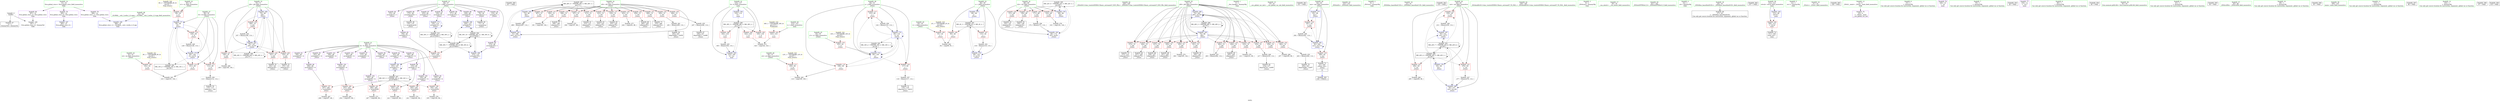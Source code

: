 digraph "SVFG" {
	label="SVFG";

	Node0x561d85b03cd0 [shape=record,color=grey,label="{NodeID: 0\nNullPtr}"];
	Node0x561d85b03cd0 -> Node0x561d85b278b0[style=solid];
	Node0x561d85b03cd0 -> Node0x561d85b2fd40[style=solid];
	Node0x561d85b2cae0 [shape=record,color=grey,label="{NodeID: 263\n103 = cmp(101, 102, )\n}"];
	Node0x561d85b30660 [shape=record,color=blue,label="{NodeID: 180\n70\<--88\nj26\<--\n_Z3tstv\n}"];
	Node0x561d85b30660 -> Node0x561d85b2daf0[style=dashed];
	Node0x561d85b30660 -> Node0x561d85b2dbc0[style=dashed];
	Node0x561d85b30660 -> Node0x561d85b2dc90[style=dashed];
	Node0x561d85b30660 -> Node0x561d85b2dd60[style=dashed];
	Node0x561d85b30660 -> Node0x561d85b30800[style=dashed];
	Node0x561d85b30660 -> Node0x561d85b496a0[style=dashed];
	Node0x561d85b28290 [shape=record,color=purple,label="{NodeID: 97\n215\<--66\narrayidx68\<--tt\n_Z3tstv\n}"];
	Node0x561d85b08950 [shape=record,color=green,label="{NodeID: 14\n14\<--18\nllvm.global_ctors\<--llvm.global_ctors_field_insensitive\nGlob }"];
	Node0x561d85b08950 -> Node0x561d85b2a260[style=solid];
	Node0x561d85b08950 -> Node0x561d85b2a360[style=solid];
	Node0x561d85b08950 -> Node0x561d85b2a460[style=solid];
	Node0x561d85b5dab0 [shape=record,color=black,label="{NodeID: 360\n327 = PHI()\n}"];
	Node0x561d85b38850 [shape=record,color=grey,label="{NodeID: 277\n244 = cmp(243, 88, )\n}"];
	Node0x561d85b2b330 [shape=record,color=blue,label="{NodeID: 194\n316\<--114\ntt\<--\nmain\n}"];
	Node0x561d85b2b330 -> Node0x561d85b442a0[style=dashed];
	Node0x561d85b27dd0 [shape=record,color=red,label="{NodeID: 111\n109\<--56\n\<--y2\n_Z3tstv\n}"];
	Node0x561d85b27dd0 -> Node0x561d85b2cde0[style=solid];
	Node0x561d85b267f0 [shape=record,color=green,label="{NodeID: 28\n60\<--61\nj\<--j_field_insensitive\n_Z3tstv\n}"];
	Node0x561d85b267f0 -> Node0x561d85b2d1b0[style=solid];
	Node0x561d85b267f0 -> Node0x561d85b2d240[style=solid];
	Node0x561d85b267f0 -> Node0x561d85b2d2d0[style=solid];
	Node0x561d85b267f0 -> Node0x561d85b2ffe0[style=solid];
	Node0x561d85b267f0 -> Node0x561d85b30180[style=solid];
	Node0x561d85b447a0 [shape=record,color=black,label="{NodeID: 291\nMR_4V_3 = PHI(MR_4V_4, MR_4V_2, )\npts\{49 \}\n}"];
	Node0x561d85b447a0 -> Node0x561d85b279c0[style=dashed];
	Node0x561d85b447a0 -> Node0x561d85b27a90[style=dashed];
	Node0x561d85b447a0 -> Node0x561d85b30320[style=dashed];
	Node0x561d85b2d950 [shape=record,color=red,label="{NodeID: 125\n158\<--68\n\<--i22\n_Z3tstv\n}"];
	Node0x561d85b2d950 -> Node0x561d85b28ee0[style=solid];
	Node0x561d85b273b0 [shape=record,color=green,label="{NodeID: 42\n328\<--329\n_ZStlsISt11char_traitsIcEERSt13basic_ostreamIcT_ES5_PKc\<--_ZStlsISt11char_traitsIcEERSt13basic_ostreamIcT_ES5_PKc_field_insensitive\n}"];
	Node0x561d85b491a0 [shape=record,color=black,label="{NodeID: 305\nMR_22V_4 = PHI(MR_22V_5, MR_22V_3, )\npts\{69 \}\n}"];
	Node0x561d85b491a0 -> Node0x561d85b2d7b0[style=dashed];
	Node0x561d85b491a0 -> Node0x561d85b2d880[style=dashed];
	Node0x561d85b491a0 -> Node0x561d85b2d950[style=dashed];
	Node0x561d85b491a0 -> Node0x561d85b2da20[style=dashed];
	Node0x561d85b491a0 -> Node0x561d85b30590[style=dashed];
	Node0x561d85b491a0 -> Node0x561d85b308d0[style=dashed];
	Node0x561d85b2e4b0 [shape=record,color=red,label="{NodeID: 139\n246\<--72\n\<--i45\n_Z3tstv\n}"];
	Node0x561d85b2e4b0 -> Node0x561d85b35740[style=solid];
	Node0x561d85b29080 [shape=record,color=black,label="{NodeID: 56\n176\<--175\n\<--arraydecay44\n_Z3tstv\n}"];
	Node0x561d85b2f010 [shape=record,color=red,label="{NodeID: 153\n272\<--74\n\<--j49\n_Z3tstv\n}"];
	Node0x561d85b2f010 -> Node0x561d85b29d80[style=solid];
	Node0x561d85b29be0 [shape=record,color=black,label="{NodeID: 70\n264\<--263\nidxprom98\<--sub97\n_Z3tstv\n}"];
	Node0x561d85b34fc0 [shape=record,color=grey,label="{NodeID: 250\n113 = Binary(112, 114, )\n}"];
	Node0x561d85b34fc0 -> Node0x561d85b28ba0[style=solid];
	Node0x561d85b2fb70 [shape=record,color=blue,label="{NodeID: 167\n365\<--15\nllvm.global_ctors_0\<--\nGlob }"];
	Node0x561d85b2a7d0 [shape=record,color=purple,label="{NodeID: 84\n153\<--46\narrayidx31\<--t\n_Z3tstv\n}"];
	Node0x561d85b07a40 [shape=record,color=green,label="{NodeID: 1\n7\<--1\n__dso_handle\<--dummyObj\nGlob }"];
	Node0x561d85b2cc60 [shape=record,color=grey,label="{NodeID: 264\n254 = cmp(253, 88, )\n}"];
	Node0x561d85b30730 [shape=record,color=blue,label="{NodeID: 181\n163\<--157\narrayidx37\<--\n_Z3tstv\n}"];
	Node0x561d85b30730 -> Node0x561d85b30730[style=dashed];
	Node0x561d85b30730 -> Node0x561d85b49ba0[style=dashed];
	Node0x561d85b28360 [shape=record,color=purple,label="{NodeID: 98\n219\<--66\narrayidx71\<--tt\n_Z3tstv\n}"];
	Node0x561d85b28360 -> Node0x561d85b2f420[style=solid];
	Node0x561d85b08a20 [shape=record,color=green,label="{NodeID: 15\n19\<--20\n__cxx_global_var_init\<--__cxx_global_var_init_field_insensitive\n}"];
	Node0x561d85b5dc10 [shape=record,color=black,label="{NodeID: 361\n331 = PHI()\n}"];
	Node0x561d85b389d0 [shape=record,color=grey,label="{NodeID: 278\n195 = cmp(194, 88, )\n}"];
	Node0x561d85b2b400 [shape=record,color=blue,label="{NodeID: 195\n316\<--345\ntt\<--inc\nmain\n}"];
	Node0x561d85b2b400 -> Node0x561d85b442a0[style=dashed];
	Node0x561d85b27ea0 [shape=record,color=red,label="{NodeID: 112\n101\<--58\n\<--i5\n_Z3tstv\n}"];
	Node0x561d85b27ea0 -> Node0x561d85b2cae0[style=solid];
	Node0x561d85b268c0 [shape=record,color=green,label="{NodeID: 29\n62\<--63\nans\<--ans_field_insensitive\n_Z3tstv\n}"];
	Node0x561d85b268c0 -> Node0x561d85b2d3a0[style=solid];
	Node0x561d85b268c0 -> Node0x561d85b2d470[style=solid];
	Node0x561d85b268c0 -> Node0x561d85b303f0[style=solid];
	Node0x561d85b268c0 -> Node0x561d85b2b190[style=solid];
	Node0x561d85b44ca0 [shape=record,color=black,label="{NodeID: 292\nMR_14V_2 = PHI(MR_14V_4, MR_14V_1, )\npts\{59 \}\n}"];
	Node0x561d85b44ca0 -> Node0x561d85b2ff10[style=dashed];
	Node0x561d85b2da20 [shape=record,color=red,label="{NodeID: 126\n171\<--68\n\<--i22\n_Z3tstv\n}"];
	Node0x561d85b2da20 -> Node0x561d85b358c0[style=solid];
	Node0x561d85b274b0 [shape=record,color=green,label="{NodeID: 43\n332\<--333\n_ZNSolsEi\<--_ZNSolsEi_field_insensitive\n}"];
	Node0x561d85b496a0 [shape=record,color=black,label="{NodeID: 306\nMR_24V_3 = PHI(MR_24V_5, MR_24V_2, )\npts\{71 \}\n}"];
	Node0x561d85b496a0 -> Node0x561d85b30660[style=dashed];
	Node0x561d85b496a0 -> Node0x561d85b496a0[style=dashed];
	Node0x561d85b2e580 [shape=record,color=red,label="{NodeID: 140\n259\<--72\n\<--i45\n_Z3tstv\n}"];
	Node0x561d85b2e580 -> Node0x561d85b29b10[style=solid];
	Node0x561d85b29150 [shape=record,color=black,label="{NodeID: 57\n189\<--188\nidxprom53\<--\n_Z3tstv\n}"];
	Node0x561d85b4d270 [shape=record,color=yellow,style=double,label="{NodeID: 320\n6V_1 = ENCHI(MR_6V_0)\npts\{51 \}\nFun[_Z3tstv]}"];
	Node0x561d85b4d270 -> Node0x561d85b27b60[style=dashed];
	Node0x561d85b2f0e0 [shape=record,color=red,label="{NodeID: 154\n282\<--74\n\<--j49\n_Z3tstv\n}"];
	Node0x561d85b2f0e0 -> Node0x561d85b35140[style=solid];
	Node0x561d85b29cb0 [shape=record,color=black,label="{NodeID: 71\n270\<--269\nidxprom102\<--\n_Z3tstv\n}"];
	Node0x561d85b35140 [shape=record,color=grey,label="{NodeID: 251\n283 = Binary(282, 114, )\n}"];
	Node0x561d85b35140 -> Node0x561d85b30e80[style=solid];
	Node0x561d85b2fc40 [shape=record,color=blue,label="{NodeID: 168\n366\<--16\nllvm.global_ctors_1\<--_GLOBAL__sub_I_izulin_2_0.cpp\nGlob }"];
	Node0x561d85b2a8a0 [shape=record,color=purple,label="{NodeID: 85\n156\<--46\narrayidx33\<--t\n_Z3tstv\n}"];
	Node0x561d85b2a8a0 -> Node0x561d85b2f1b0[style=solid];
	Node0x561d85b07ad0 [shape=record,color=green,label="{NodeID: 2\n8\<--1\n_ZSt3cin\<--dummyObj\nGlob }"];
	Node0x561d85b2cde0 [shape=record,color=grey,label="{NodeID: 265\n110 = cmp(108, 109, )\n}"];
	Node0x561d85b30800 [shape=record,color=blue,label="{NodeID: 182\n70\<--167\nj26\<--inc39\n_Z3tstv\n}"];
	Node0x561d85b30800 -> Node0x561d85b2daf0[style=dashed];
	Node0x561d85b30800 -> Node0x561d85b2dbc0[style=dashed];
	Node0x561d85b30800 -> Node0x561d85b2dc90[style=dashed];
	Node0x561d85b30800 -> Node0x561d85b2dd60[style=dashed];
	Node0x561d85b30800 -> Node0x561d85b30800[style=dashed];
	Node0x561d85b30800 -> Node0x561d85b496a0[style=dashed];
	Node0x561d85b28430 [shape=record,color=purple,label="{NodeID: 99\n236\<--66\narrayidx79\<--tt\n_Z3tstv\n}"];
	Node0x561d85b08af0 [shape=record,color=green,label="{NodeID: 16\n23\<--24\n_ZNSt8ios_base4InitC1Ev\<--_ZNSt8ios_base4InitC1Ev_field_insensitive\n}"];
	Node0x561d85b5dd10 [shape=record,color=black,label="{NodeID: 362\n335 = PHI()\n}"];
	Node0x561d85b38b50 [shape=record,color=grey,label="{NodeID: 279\n211 = cmp(210, 88, )\n}"];
	Node0x561d85b27f70 [shape=record,color=red,label="{NodeID: 113\n112\<--58\n\<--i5\n_Z3tstv\n}"];
	Node0x561d85b27f70 -> Node0x561d85b34fc0[style=solid];
	Node0x561d85b26990 [shape=record,color=green,label="{NodeID: 30\n64\<--65\ncnt\<--cnt_field_insensitive\n_Z3tstv\n}"];
	Node0x561d85b26990 -> Node0x561d85b2d540[style=solid];
	Node0x561d85b26990 -> Node0x561d85b2d610[style=solid];
	Node0x561d85b26990 -> Node0x561d85b2d6e0[style=solid];
	Node0x561d85b26990 -> Node0x561d85b304c0[style=solid];
	Node0x561d85b26990 -> Node0x561d85b30c10[style=solid];
	Node0x561d85b26990 -> Node0x561d85b30db0[style=solid];
	Node0x561d85b451a0 [shape=record,color=black,label="{NodeID: 293\nMR_16V_2 = PHI(MR_16V_3, MR_16V_1, )\npts\{61 \}\n}"];
	Node0x561d85b451a0 -> Node0x561d85b2ffe0[style=dashed];
	Node0x561d85b451a0 -> Node0x561d85b451a0[style=dashed];
	Node0x561d85b2daf0 [shape=record,color=red,label="{NodeID: 127\n148\<--70\n\<--j26\n_Z3tstv\n}"];
	Node0x561d85b2daf0 -> Node0x561d85b37ad0[style=solid];
	Node0x561d85b275b0 [shape=record,color=green,label="{NodeID: 44\n339\<--340\n_ZSt4endlIcSt11char_traitsIcEERSt13basic_ostreamIT_T0_ES6_\<--_ZSt4endlIcSt11char_traitsIcEERSt13basic_ostreamIT_T0_ES6__field_insensitive\n}"];
	Node0x561d85b49ba0 [shape=record,color=black,label="{NodeID: 307\nMR_32V_3 = PHI(MR_32V_4, MR_32V_2, )\npts\{670000 \}\n}"];
	Node0x561d85b49ba0 -> Node0x561d85b2f280[style=dashed];
	Node0x561d85b49ba0 -> Node0x561d85b2f350[style=dashed];
	Node0x561d85b49ba0 -> Node0x561d85b2f420[style=dashed];
	Node0x561d85b49ba0 -> Node0x561d85b2f4f0[style=dashed];
	Node0x561d85b49ba0 -> Node0x561d85b2f5c0[style=dashed];
	Node0x561d85b49ba0 -> Node0x561d85b2f690[style=dashed];
	Node0x561d85b49ba0 -> Node0x561d85b30730[style=dashed];
	Node0x561d85b49ba0 -> Node0x561d85b49ba0[style=dashed];
	Node0x561d85b2e650 [shape=record,color=red,label="{NodeID: 141\n269\<--72\n\<--i45\n_Z3tstv\n}"];
	Node0x561d85b2e650 -> Node0x561d85b29cb0[style=solid];
	Node0x561d85b29220 [shape=record,color=black,label="{NodeID: 58\n192\<--191\nidxprom55\<--\n_Z3tstv\n}"];
	Node0x561d85b4d350 [shape=record,color=yellow,style=double,label="{NodeID: 321\n8V_1 = ENCHI(MR_8V_0)\npts\{53 \}\nFun[_Z3tstv]}"];
	Node0x561d85b4d350 -> Node0x561d85b27c30[style=dashed];
	Node0x561d85b2f1b0 [shape=record,color=red,label="{NodeID: 155\n157\<--156\n\<--arrayidx33\n_Z3tstv\n}"];
	Node0x561d85b2f1b0 -> Node0x561d85b30730[style=solid];
	Node0x561d85b29d80 [shape=record,color=black,label="{NodeID: 72\n273\<--272\nidxprom104\<--\n_Z3tstv\n}"];
	Node0x561d85b352c0 [shape=record,color=grey,label="{NodeID: 252\n134 = Binary(133, 114, )\n}"];
	Node0x561d85b352c0 -> Node0x561d85b30320[style=solid];
	Node0x561d85b2fd40 [shape=record,color=blue, style = dotted,label="{NodeID: 169\n367\<--3\nllvm.global_ctors_2\<--dummyVal\nGlob }"];
	Node0x561d85b2a970 [shape=record,color=purple,label="{NodeID: 86\n175\<--46\narraydecay44\<--t\n_Z3tstv\n}"];
	Node0x561d85b2a970 -> Node0x561d85b29080[style=solid];
	Node0x561d85b07b60 [shape=record,color=green,label="{NodeID: 3\n9\<--1\n_ZSt4cout\<--dummyObj\nGlob }"];
	Node0x561d85b2cf60 [shape=record,color=grey,label="{NodeID: 266\n221 = cmp(220, 88, )\n}"];
	Node0x561d85b308d0 [shape=record,color=blue,label="{NodeID: 183\n68\<--172\ni22\<--inc42\n_Z3tstv\n}"];
	Node0x561d85b308d0 -> Node0x561d85b491a0[style=dashed];
	Node0x561d85b28500 [shape=record,color=purple,label="{NodeID: 100\n239\<--66\narrayidx81\<--tt\n_Z3tstv\n}"];
	Node0x561d85b28500 -> Node0x561d85b2f4f0[style=solid];
	Node0x561d85b041f0 [shape=record,color=green,label="{NodeID: 17\n29\<--30\n__cxa_atexit\<--__cxa_atexit_field_insensitive\n}"];
	Node0x561d85b5de10 [shape=record,color=black,label="{NodeID: 363\n336 = PHI(43, )\n}"];
	Node0x561d85b38cd0 [shape=record,color=grey,label="{NodeID: 280\n295 = cmp(294, 88, )\n}"];
	Node0x561d85b28040 [shape=record,color=red,label="{NodeID: 114\n128\<--58\n\<--i5\n_Z3tstv\n}"];
	Node0x561d85b28040 -> Node0x561d85b34e40[style=solid];
	Node0x561d85b26a60 [shape=record,color=green,label="{NodeID: 31\n66\<--67\ntt\<--tt_field_insensitive\n_Z3tstv\n}"];
	Node0x561d85b26a60 -> Node0x561d85b2ad80[style=solid];
	Node0x561d85b26a60 -> Node0x561d85b2ae50[style=solid];
	Node0x561d85b26a60 -> Node0x561d85b2af20[style=solid];
	Node0x561d85b26a60 -> Node0x561d85b2aff0[style=solid];
	Node0x561d85b26a60 -> Node0x561d85b2b0c0[style=solid];
	Node0x561d85b26a60 -> Node0x561d85b281c0[style=solid];
	Node0x561d85b26a60 -> Node0x561d85b28290[style=solid];
	Node0x561d85b26a60 -> Node0x561d85b28360[style=solid];
	Node0x561d85b26a60 -> Node0x561d85b28430[style=solid];
	Node0x561d85b26a60 -> Node0x561d85b28500[style=solid];
	Node0x561d85b26a60 -> Node0x561d85b285d0[style=solid];
	Node0x561d85b26a60 -> Node0x561d85b286a0[style=solid];
	Node0x561d85b26a60 -> Node0x561d85b28770[style=solid];
	Node0x561d85b26a60 -> Node0x561d85b28840[style=solid];
	Node0x561d85b2dbc0 [shape=record,color=red,label="{NodeID: 128\n154\<--70\n\<--j26\n_Z3tstv\n}"];
	Node0x561d85b2dbc0 -> Node0x561d85b28e10[style=solid];
	Node0x561d85b276b0 [shape=record,color=green,label="{NodeID: 45\n341\<--342\n_ZNSolsEPFRSoS_E\<--_ZNSolsEPFRSoS_E_field_insensitive\n}"];
	Node0x561d85b2e720 [shape=record,color=red,label="{NodeID: 142\n287\<--72\n\<--i45\n_Z3tstv\n}"];
	Node0x561d85b2e720 -> Node0x561d85b2c660[style=solid];
	Node0x561d85b292f0 [shape=record,color=black,label="{NodeID: 59\n202\<--201\nidxprom60\<--sub59\n_Z3tstv\n}"];
	Node0x561d85b4d430 [shape=record,color=yellow,style=double,label="{NodeID: 322\n10V_1 = ENCHI(MR_10V_0)\npts\{55 \}\nFun[_Z3tstv]}"];
	Node0x561d85b4d430 -> Node0x561d85b27d00[style=dashed];
	Node0x561d85b2f280 [shape=record,color=red,label="{NodeID: 156\n194\<--193\n\<--arrayidx56\n_Z3tstv\n}"];
	Node0x561d85b2f280 -> Node0x561d85b389d0[style=solid];
	Node0x561d85b29e50 [shape=record,color=black,label="{NodeID: 73\n43\<--299\n_Z3tstv_ret\<--\n_Z3tstv\n|{<s0>14}}"];
	Node0x561d85b29e50:s0 -> Node0x561d85b5de10[style=solid,color=blue];
	Node0x561d85b35440 [shape=record,color=grey,label="{NodeID: 253\n263 = Binary(262, 114, )\n}"];
	Node0x561d85b35440 -> Node0x561d85b29be0[style=solid];
	Node0x561d85b2fe40 [shape=record,color=blue,label="{NodeID: 170\n48\<--88\ni\<--\n_Z3tstv\n}"];
	Node0x561d85b2fe40 -> Node0x561d85b447a0[style=dashed];
	Node0x561d85b2aa40 [shape=record,color=purple,label="{NodeID: 87\n225\<--46\narrayidx74\<--t\n_Z3tstv\n}"];
	Node0x561d85b08c50 [shape=record,color=green,label="{NodeID: 4\n10\<--1\n.str\<--dummyObj\nGlob }"];
	Node0x561d85b2d0e0 [shape=record,color=grey,label="{NodeID: 267\n208 = cmp(207, 88, )\n}"];
	Node0x561d85b309a0 [shape=record,color=blue,label="{NodeID: 184\n72\<--88\ni45\<--\n_Z3tstv\n}"];
	Node0x561d85b309a0 -> Node0x561d85b433a0[style=dashed];
	Node0x561d85b285d0 [shape=record,color=purple,label="{NodeID: 101\n249\<--66\narrayidx88\<--tt\n_Z3tstv\n}"];
	Node0x561d85b042c0 [shape=record,color=green,label="{NodeID: 18\n28\<--34\n_ZNSt8ios_base4InitD1Ev\<--_ZNSt8ios_base4InitD1Ev_field_insensitive\n}"];
	Node0x561d85b042c0 -> Node0x561d85b289d0[style=solid];
	Node0x561d85b5dfa0 [shape=record,color=black,label="{NodeID: 364\n337 = PHI()\n}"];
	Node0x561d85b2d1b0 [shape=record,color=red,label="{NodeID: 115\n108\<--60\n\<--j\n_Z3tstv\n}"];
	Node0x561d85b2d1b0 -> Node0x561d85b2cde0[style=solid];
	Node0x561d85b26b30 [shape=record,color=green,label="{NodeID: 32\n68\<--69\ni22\<--i22_field_insensitive\n_Z3tstv\n}"];
	Node0x561d85b26b30 -> Node0x561d85b2d7b0[style=solid];
	Node0x561d85b26b30 -> Node0x561d85b2d880[style=solid];
	Node0x561d85b26b30 -> Node0x561d85b2d950[style=solid];
	Node0x561d85b26b30 -> Node0x561d85b2da20[style=solid];
	Node0x561d85b26b30 -> Node0x561d85b30590[style=solid];
	Node0x561d85b26b30 -> Node0x561d85b308d0[style=solid];
	Node0x561d85b2dc90 [shape=record,color=red,label="{NodeID: 129\n161\<--70\n\<--j26\n_Z3tstv\n}"];
	Node0x561d85b2dc90 -> Node0x561d85b28fb0[style=solid];
	Node0x561d85b277b0 [shape=record,color=green,label="{NodeID: 46\n16\<--361\n_GLOBAL__sub_I_izulin_2_0.cpp\<--_GLOBAL__sub_I_izulin_2_0.cpp_field_insensitive\n}"];
	Node0x561d85b277b0 -> Node0x561d85b2fc40[style=solid];
	Node0x561d85b2e7f0 [shape=record,color=red,label="{NodeID: 143\n185\<--74\n\<--j49\n_Z3tstv\n}"];
	Node0x561d85b2e7f0 -> Node0x561d85b37dd0[style=solid];
	Node0x561d85b293c0 [shape=record,color=black,label="{NodeID: 60\n205\<--204\nidxprom62\<--\n_Z3tstv\n}"];
	Node0x561d85b4d510 [shape=record,color=yellow,style=double,label="{NodeID: 323\n12V_1 = ENCHI(MR_12V_0)\npts\{57 \}\nFun[_Z3tstv]}"];
	Node0x561d85b4d510 -> Node0x561d85b27dd0[style=dashed];
	Node0x561d85b2f350 [shape=record,color=red,label="{NodeID: 157\n207\<--206\n\<--arrayidx63\n_Z3tstv\n}"];
	Node0x561d85b2f350 -> Node0x561d85b2d0e0[style=solid];
	Node0x561d85b29f20 [shape=record,color=black,label="{NodeID: 74\n311\<--348\nmain_ret\<--\nmain\n}"];
	Node0x561d85b355c0 [shape=record,color=grey,label="{NodeID: 254\n167 = Binary(166, 114, )\n}"];
	Node0x561d85b355c0 -> Node0x561d85b30800[style=solid];
	Node0x561d85b2ff10 [shape=record,color=blue,label="{NodeID: 171\n58\<--98\ni5\<--\n_Z3tstv\n}"];
	Node0x561d85b2ff10 -> Node0x561d85b27ea0[style=dashed];
	Node0x561d85b2ff10 -> Node0x561d85b27f70[style=dashed];
	Node0x561d85b2ff10 -> Node0x561d85b28040[style=dashed];
	Node0x561d85b2ff10 -> Node0x561d85b30250[style=dashed];
	Node0x561d85b2ff10 -> Node0x561d85b44ca0[style=dashed];
	Node0x561d85b2ab10 [shape=record,color=purple,label="{NodeID: 88\n228\<--46\narrayidx76\<--t\n_Z3tstv\n}"];
	Node0x561d85b2ab10 -> Node0x561d85b30b40[style=solid];
	Node0x561d85b08ce0 [shape=record,color=green,label="{NodeID: 5\n12\<--1\n.str.1\<--dummyObj\nGlob }"];
	Node0x561d85b37ad0 [shape=record,color=grey,label="{NodeID: 268\n149 = cmp(148, 144, )\n}"];
	Node0x561d85b30a70 [shape=record,color=blue,label="{NodeID: 185\n74\<--88\nj49\<--\n_Z3tstv\n}"];
	Node0x561d85b30a70 -> Node0x561d85b2e7f0[style=dashed];
	Node0x561d85b30a70 -> Node0x561d85b2e8c0[style=dashed];
	Node0x561d85b30a70 -> Node0x561d85b2e990[style=dashed];
	Node0x561d85b30a70 -> Node0x561d85b2ea60[style=dashed];
	Node0x561d85b30a70 -> Node0x561d85b2eb30[style=dashed];
	Node0x561d85b30a70 -> Node0x561d85b2ec00[style=dashed];
	Node0x561d85b30a70 -> Node0x561d85b2ecd0[style=dashed];
	Node0x561d85b30a70 -> Node0x561d85b2eda0[style=dashed];
	Node0x561d85b30a70 -> Node0x561d85b2ee70[style=dashed];
	Node0x561d85b30a70 -> Node0x561d85b2ef40[style=dashed];
	Node0x561d85b30a70 -> Node0x561d85b2f010[style=dashed];
	Node0x561d85b30a70 -> Node0x561d85b2f0e0[style=dashed];
	Node0x561d85b30a70 -> Node0x561d85b30e80[style=dashed];
	Node0x561d85b30a70 -> Node0x561d85b438a0[style=dashed];
	Node0x561d85b286a0 [shape=record,color=purple,label="{NodeID: 102\n252\<--66\narrayidx90\<--tt\n_Z3tstv\n}"];
	Node0x561d85b286a0 -> Node0x561d85b2f5c0[style=solid];
	Node0x561d85b043c0 [shape=record,color=green,label="{NodeID: 19\n41\<--42\n_Z3tstv\<--_Z3tstv_field_insensitive\n}"];
	Node0x561d85b5e070 [shape=record,color=black,label="{NodeID: 365\n338 = PHI()\n}"];
	Node0x561d85b2d240 [shape=record,color=red,label="{NodeID: 116\n117\<--60\n\<--j\n_Z3tstv\n}"];
	Node0x561d85b2d240 -> Node0x561d85b2c1e0[style=solid];
	Node0x561d85b26c00 [shape=record,color=green,label="{NodeID: 33\n70\<--71\nj26\<--j26_field_insensitive\n_Z3tstv\n}"];
	Node0x561d85b26c00 -> Node0x561d85b2daf0[style=solid];
	Node0x561d85b26c00 -> Node0x561d85b2dbc0[style=solid];
	Node0x561d85b26c00 -> Node0x561d85b2dc90[style=solid];
	Node0x561d85b26c00 -> Node0x561d85b2dd60[style=solid];
	Node0x561d85b26c00 -> Node0x561d85b30660[style=solid];
	Node0x561d85b26c00 -> Node0x561d85b30800[style=solid];
	Node0x561d85b2dd60 [shape=record,color=red,label="{NodeID: 130\n166\<--70\n\<--j26\n_Z3tstv\n}"];
	Node0x561d85b2dd60 -> Node0x561d85b355c0[style=solid];
	Node0x561d85b278b0 [shape=record,color=black,label="{NodeID: 47\n2\<--3\ndummyVal\<--dummyVal\n}"];
	Node0x561d85b4aaa0 [shape=record,color=black,label="{NodeID: 310\nMR_30V_3 = PHI(MR_30V_4, MR_30V_2, )\npts\{470000 \}\n}"];
	Node0x561d85b4aaa0 -> Node0x561d85b2f1b0[style=dashed];
	Node0x561d85b4aaa0 -> Node0x561d85b300b0[style=dashed];
	Node0x561d85b4aaa0 -> Node0x561d85b43da0[style=dashed];
	Node0x561d85b4aaa0 -> Node0x561d85b4aaa0[style=dashed];
	Node0x561d85b2e8c0 [shape=record,color=red,label="{NodeID: 144\n191\<--74\n\<--j49\n_Z3tstv\n}"];
	Node0x561d85b2e8c0 -> Node0x561d85b29220[style=solid];
	Node0x561d85b29490 [shape=record,color=black,label="{NodeID: 61\n214\<--213\nidxprom67\<--\n_Z3tstv\n}"];
	Node0x561d85b2f420 [shape=record,color=red,label="{NodeID: 158\n220\<--219\n\<--arrayidx71\n_Z3tstv\n}"];
	Node0x561d85b2f420 -> Node0x561d85b2cf60[style=solid];
	Node0x561d85b29ff0 [shape=record,color=purple,label="{NodeID: 75\n25\<--4\n\<--_ZStL8__ioinit\n__cxx_global_var_init\n}"];
	Node0x561d85b35740 [shape=record,color=grey,label="{NodeID: 255\n247 = Binary(246, 114, )\n}"];
	Node0x561d85b35740 -> Node0x561d85b29970[style=solid];
	Node0x561d85b2ffe0 [shape=record,color=blue,label="{NodeID: 172\n60\<--105\nj\<--\n_Z3tstv\n}"];
	Node0x561d85b2ffe0 -> Node0x561d85b2d1b0[style=dashed];
	Node0x561d85b2ffe0 -> Node0x561d85b2d240[style=dashed];
	Node0x561d85b2ffe0 -> Node0x561d85b2d2d0[style=dashed];
	Node0x561d85b2ffe0 -> Node0x561d85b2ffe0[style=dashed];
	Node0x561d85b2ffe0 -> Node0x561d85b30180[style=dashed];
	Node0x561d85b2ffe0 -> Node0x561d85b451a0[style=dashed];
	Node0x561d85b2abe0 [shape=record,color=purple,label="{NodeID: 89\n271\<--46\narrayidx103\<--t\n_Z3tstv\n}"];
	Node0x561d85b08d70 [shape=record,color=green,label="{NodeID: 6\n15\<--1\n\<--dummyObj\nCan only get source location for instruction, argument, global var or function.}"];
	Node0x561d85b37c50 [shape=record,color=grey,label="{NodeID: 269\n257 = cmp(256, 88, )\n}"];
	Node0x561d85b30b40 [shape=record,color=blue,label="{NodeID: 186\n228\<--114\narrayidx76\<--\n_Z3tstv\n}"];
	Node0x561d85b30b40 -> Node0x561d85b48ca0[style=dashed];
	Node0x561d85b28770 [shape=record,color=purple,label="{NodeID: 103\n261\<--66\narrayidx96\<--tt\n_Z3tstv\n}"];
	Node0x561d85b044c0 [shape=record,color=green,label="{NodeID: 20\n44\<--45\nr\<--r_field_insensitive\n_Z3tstv\n}"];
	Node0x561d85b044c0 -> Node0x561d85b28910[style=solid];
	Node0x561d85b2d2d0 [shape=record,color=red,label="{NodeID: 117\n123\<--60\n\<--j\n_Z3tstv\n}"];
	Node0x561d85b2d2d0 -> Node0x561d85b2c4e0[style=solid];
	Node0x561d85b26cd0 [shape=record,color=green,label="{NodeID: 34\n72\<--73\ni45\<--i45_field_insensitive\n_Z3tstv\n}"];
	Node0x561d85b26cd0 -> Node0x561d85b2de30[style=solid];
	Node0x561d85b26cd0 -> Node0x561d85b2df00[style=solid];
	Node0x561d85b26cd0 -> Node0x561d85b2dfd0[style=solid];
	Node0x561d85b26cd0 -> Node0x561d85b2e0a0[style=solid];
	Node0x561d85b26cd0 -> Node0x561d85b2e170[style=solid];
	Node0x561d85b26cd0 -> Node0x561d85b2e240[style=solid];
	Node0x561d85b26cd0 -> Node0x561d85b2e310[style=solid];
	Node0x561d85b26cd0 -> Node0x561d85b2e3e0[style=solid];
	Node0x561d85b26cd0 -> Node0x561d85b2e4b0[style=solid];
	Node0x561d85b26cd0 -> Node0x561d85b2e580[style=solid];
	Node0x561d85b26cd0 -> Node0x561d85b2e650[style=solid];
	Node0x561d85b26cd0 -> Node0x561d85b2e720[style=solid];
	Node0x561d85b26cd0 -> Node0x561d85b309a0[style=solid];
	Node0x561d85b26cd0 -> Node0x561d85b30f50[style=solid];
	Node0x561d85b2de30 [shape=record,color=red,label="{NodeID: 131\n180\<--72\n\<--i45\n_Z3tstv\n}"];
	Node0x561d85b2de30 -> Node0x561d85b37f50[style=solid];
	Node0x561d85b289d0 [shape=record,color=black,label="{NodeID: 48\n27\<--28\n\<--_ZNSt8ios_base4InitD1Ev\nCan only get source location for instruction, argument, global var or function.}"];
	Node0x561d85b2e990 [shape=record,color=red,label="{NodeID: 145\n204\<--74\n\<--j49\n_Z3tstv\n}"];
	Node0x561d85b2e990 -> Node0x561d85b293c0[style=solid];
	Node0x561d85b29560 [shape=record,color=black,label="{NodeID: 62\n218\<--217\nidxprom70\<--sub69\n_Z3tstv\n}"];
	Node0x561d85b2f4f0 [shape=record,color=red,label="{NodeID: 159\n240\<--239\n\<--arrayidx81\n_Z3tstv\n}"];
	Node0x561d85b2f4f0 -> Node0x561d85b383d0[style=solid];
	Node0x561d85b2a0c0 [shape=record,color=purple,label="{NodeID: 76\n326\<--10\n\<--.str\nmain\n}"];
	Node0x561d85b358c0 [shape=record,color=grey,label="{NodeID: 256\n172 = Binary(171, 114, )\n}"];
	Node0x561d85b358c0 -> Node0x561d85b308d0[style=solid];
	Node0x561d85b300b0 [shape=record,color=blue,label="{NodeID: 173\n120\<--114\narrayidx14\<--\n_Z3tstv\n}"];
	Node0x561d85b300b0 -> Node0x561d85b300b0[style=dashed];
	Node0x561d85b300b0 -> Node0x561d85b4aaa0[style=dashed];
	Node0x561d85b2acb0 [shape=record,color=purple,label="{NodeID: 90\n274\<--46\narrayidx105\<--t\n_Z3tstv\n}"];
	Node0x561d85b2acb0 -> Node0x561d85b30ce0[style=solid];
	Node0x561d85b08e00 [shape=record,color=green,label="{NodeID: 7\n79\<--1\n\<--dummyObj\nCan only get source location for instruction, argument, global var or function.}"];
	Node0x561d85b5cbb0 [shape=record,color=black,label="{NodeID: 353\n26 = PHI()\n}"];
	Node0x561d85b37dd0 [shape=record,color=grey,label="{NodeID: 270\n186 = cmp(185, 144, )\n}"];
	Node0x561d85b30c10 [shape=record,color=blue,label="{NodeID: 187\n64\<--231\ncnt\<--inc77\n_Z3tstv\n}"];
	Node0x561d85b30c10 -> Node0x561d85b48bb0[style=dashed];
	Node0x561d85b28840 [shape=record,color=purple,label="{NodeID: 104\n265\<--66\narrayidx99\<--tt\n_Z3tstv\n}"];
	Node0x561d85b28840 -> Node0x561d85b2f690[style=solid];
	Node0x561d85b09de0 [shape=record,color=green,label="{NodeID: 21\n46\<--47\nt\<--t_field_insensitive\n_Z3tstv\n}"];
	Node0x561d85b09de0 -> Node0x561d85b2a560[style=solid];
	Node0x561d85b09de0 -> Node0x561d85b2a630[style=solid];
	Node0x561d85b09de0 -> Node0x561d85b2a700[style=solid];
	Node0x561d85b09de0 -> Node0x561d85b2a7d0[style=solid];
	Node0x561d85b09de0 -> Node0x561d85b2a8a0[style=solid];
	Node0x561d85b09de0 -> Node0x561d85b2a970[style=solid];
	Node0x561d85b09de0 -> Node0x561d85b2aa40[style=solid];
	Node0x561d85b09de0 -> Node0x561d85b2ab10[style=solid];
	Node0x561d85b09de0 -> Node0x561d85b2abe0[style=solid];
	Node0x561d85b09de0 -> Node0x561d85b2acb0[style=solid];
	Node0x561d85b2d3a0 [shape=record,color=red,label="{NodeID: 118\n291\<--62\n\<--ans\n_Z3tstv\n}"];
	Node0x561d85b2d3a0 -> Node0x561d85b2c360[style=solid];
	Node0x561d85b26da0 [shape=record,color=green,label="{NodeID: 35\n74\<--75\nj49\<--j49_field_insensitive\n_Z3tstv\n}"];
	Node0x561d85b26da0 -> Node0x561d85b2e7f0[style=solid];
	Node0x561d85b26da0 -> Node0x561d85b2e8c0[style=solid];
	Node0x561d85b26da0 -> Node0x561d85b2e990[style=solid];
	Node0x561d85b26da0 -> Node0x561d85b2ea60[style=solid];
	Node0x561d85b26da0 -> Node0x561d85b2eb30[style=solid];
	Node0x561d85b26da0 -> Node0x561d85b2ec00[style=solid];
	Node0x561d85b26da0 -> Node0x561d85b2ecd0[style=solid];
	Node0x561d85b26da0 -> Node0x561d85b2eda0[style=solid];
	Node0x561d85b26da0 -> Node0x561d85b2ee70[style=solid];
	Node0x561d85b26da0 -> Node0x561d85b2ef40[style=solid];
	Node0x561d85b26da0 -> Node0x561d85b2f010[style=solid];
	Node0x561d85b26da0 -> Node0x561d85b2f0e0[style=solid];
	Node0x561d85b26da0 -> Node0x561d85b30a70[style=solid];
	Node0x561d85b26da0 -> Node0x561d85b30e80[style=solid];
	Node0x561d85b2df00 [shape=record,color=red,label="{NodeID: 132\n188\<--72\n\<--i45\n_Z3tstv\n}"];
	Node0x561d85b2df00 -> Node0x561d85b29150[style=solid];
	Node0x561d85b28ad0 [shape=record,color=black,label="{NodeID: 49\n77\<--76\n\<--arraydecay\n_Z3tstv\n}"];
	Node0x561d85b2ea60 [shape=record,color=red,label="{NodeID: 146\n210\<--74\n\<--j49\n_Z3tstv\n}"];
	Node0x561d85b2ea60 -> Node0x561d85b38b50[style=solid];
	Node0x561d85b29630 [shape=record,color=black,label="{NodeID: 63\n224\<--223\nidxprom73\<--\n_Z3tstv\n}"];
	Node0x561d85b2f5c0 [shape=record,color=red,label="{NodeID: 160\n253\<--252\n\<--arrayidx90\n_Z3tstv\n}"];
	Node0x561d85b2f5c0 -> Node0x561d85b2cc60[style=solid];
	Node0x561d85b2a190 [shape=record,color=purple,label="{NodeID: 77\n334\<--12\n\<--.str.1\nmain\n}"];
	Node0x561d85b2c1e0 [shape=record,color=grey,label="{NodeID: 257\n118 = Binary(117, 114, )\n}"];
	Node0x561d85b2c1e0 -> Node0x561d85b28c70[style=solid];
	Node0x561d85b30180 [shape=record,color=blue,label="{NodeID: 174\n60\<--124\nj\<--inc\n_Z3tstv\n}"];
	Node0x561d85b30180 -> Node0x561d85b2d1b0[style=dashed];
	Node0x561d85b30180 -> Node0x561d85b2d240[style=dashed];
	Node0x561d85b30180 -> Node0x561d85b2d2d0[style=dashed];
	Node0x561d85b30180 -> Node0x561d85b2ffe0[style=dashed];
	Node0x561d85b30180 -> Node0x561d85b30180[style=dashed];
	Node0x561d85b30180 -> Node0x561d85b451a0[style=dashed];
	Node0x561d85b2ad80 [shape=record,color=purple,label="{NodeID: 91\n160\<--66\narrayidx35\<--tt\n_Z3tstv\n}"];
	Node0x561d85b03e70 [shape=record,color=green,label="{NodeID: 8\n80\<--1\n\<--dummyObj\nCan only get source location for instruction, argument, global var or function.}"];
	Node0x561d85b5d4b0 [shape=record,color=black,label="{NodeID: 354\n84 = PHI()\n}"];
	Node0x561d85b37f50 [shape=record,color=grey,label="{NodeID: 271\n181 = cmp(180, 144, )\n}"];
	Node0x561d85b30ce0 [shape=record,color=blue,label="{NodeID: 188\n274\<--114\narrayidx105\<--\n_Z3tstv\n}"];
	Node0x561d85b30ce0 -> Node0x561d85b48ca0[style=dashed];
	Node0x561d85b28910 [shape=record,color=red,label="{NodeID: 105\n91\<--44\n\<--r\n_Z3tstv\n}"];
	Node0x561d85b28910 -> Node0x561d85b2c960[style=solid];
	Node0x561d85b09eb0 [shape=record,color=green,label="{NodeID: 22\n48\<--49\ni\<--i_field_insensitive\n_Z3tstv\n}"];
	Node0x561d85b09eb0 -> Node0x561d85b279c0[style=solid];
	Node0x561d85b09eb0 -> Node0x561d85b27a90[style=solid];
	Node0x561d85b09eb0 -> Node0x561d85b2fe40[style=solid];
	Node0x561d85b09eb0 -> Node0x561d85b30320[style=solid];
	Node0x561d85b2d470 [shape=record,color=red,label="{NodeID: 119\n299\<--62\n\<--ans\n_Z3tstv\n}"];
	Node0x561d85b2d470 -> Node0x561d85b29e50[style=solid];
	Node0x561d85b26e70 [shape=record,color=green,label="{NodeID: 36\n82\<--83\nllvm.memset.p0i8.i64\<--llvm.memset.p0i8.i64_field_insensitive\n}"];
	Node0x561d85b2dfd0 [shape=record,color=red,label="{NodeID: 133\n197\<--72\n\<--i45\n_Z3tstv\n}"];
	Node0x561d85b2dfd0 -> Node0x561d85b38550[style=solid];
	Node0x561d85b28ba0 [shape=record,color=black,label="{NodeID: 50\n115\<--113\nidxprom\<--sub\n_Z3tstv\n}"];
	Node0x561d85b2eb30 [shape=record,color=red,label="{NodeID: 147\n216\<--74\n\<--j49\n_Z3tstv\n}"];
	Node0x561d85b2eb30 -> Node0x561d85b34cc0[style=solid];
	Node0x561d85b29700 [shape=record,color=black,label="{NodeID: 64\n227\<--226\nidxprom75\<--\n_Z3tstv\n}"];
	Node0x561d85b2f690 [shape=record,color=red,label="{NodeID: 161\n266\<--265\n\<--arrayidx99\n_Z3tstv\n}"];
	Node0x561d85b2f690 -> Node0x561d85b38250[style=solid];
	Node0x561d85b2a260 [shape=record,color=purple,label="{NodeID: 78\n365\<--14\nllvm.global_ctors_0\<--llvm.global_ctors\nGlob }"];
	Node0x561d85b2a260 -> Node0x561d85b2fb70[style=solid];
	Node0x561d85b2c360 [shape=record,color=grey,label="{NodeID: 258\n292 = Binary(291, 114, )\n}"];
	Node0x561d85b2c360 -> Node0x561d85b2b190[style=solid];
	Node0x561d85b30250 [shape=record,color=blue,label="{NodeID: 175\n58\<--129\ni5\<--inc16\n_Z3tstv\n}"];
	Node0x561d85b30250 -> Node0x561d85b27ea0[style=dashed];
	Node0x561d85b30250 -> Node0x561d85b27f70[style=dashed];
	Node0x561d85b30250 -> Node0x561d85b28040[style=dashed];
	Node0x561d85b30250 -> Node0x561d85b30250[style=dashed];
	Node0x561d85b30250 -> Node0x561d85b44ca0[style=dashed];
	Node0x561d85b2ae50 [shape=record,color=purple,label="{NodeID: 92\n163\<--66\narrayidx37\<--tt\n_Z3tstv\n}"];
	Node0x561d85b2ae50 -> Node0x561d85b30730[style=solid];
	Node0x561d85b03f00 [shape=record,color=green,label="{NodeID: 9\n81\<--1\n\<--dummyObj\nCan only get source location for instruction, argument, global var or function.}"];
	Node0x561d85b5d5b0 [shape=record,color=black,label="{NodeID: 355\n94 = PHI()\n}"];
	Node0x561d85b380d0 [shape=record,color=grey,label="{NodeID: 272\n324 = cmp(322, 323, )\n}"];
	Node0x561d85b30db0 [shape=record,color=blue,label="{NodeID: 189\n64\<--277\ncnt\<--inc106\n_Z3tstv\n}"];
	Node0x561d85b30db0 -> Node0x561d85b48bb0[style=dashed];
	Node0x561d85b279c0 [shape=record,color=red,label="{NodeID: 106\n90\<--48\n\<--i\n_Z3tstv\n}"];
	Node0x561d85b279c0 -> Node0x561d85b2c960[style=solid];
	Node0x561d85b09f80 [shape=record,color=green,label="{NodeID: 23\n50\<--51\nx1\<--x1_field_insensitive\n_Z3tstv\n}"];
	Node0x561d85b09f80 -> Node0x561d85b27b60[style=solid];
	Node0x561d85b42ea0 [shape=record,color=black,label="{NodeID: 286\nMR_20V_4 = PHI(MR_20V_5, MR_20V_3, )\npts\{65 \}\n}"];
	Node0x561d85b42ea0 -> Node0x561d85b2d540[style=dashed];
	Node0x561d85b42ea0 -> Node0x561d85b2d610[style=dashed];
	Node0x561d85b42ea0 -> Node0x561d85b2d6e0[style=dashed];
	Node0x561d85b42ea0 -> Node0x561d85b304c0[style=dashed];
	Node0x561d85b42ea0 -> Node0x561d85b30c10[style=dashed];
	Node0x561d85b42ea0 -> Node0x561d85b30db0[style=dashed];
	Node0x561d85b42ea0 -> Node0x561d85b42ea0[style=dashed];
	Node0x561d85b42ea0 -> Node0x561d85b48bb0[style=dashed];
	Node0x561d85b2d540 [shape=record,color=red,label="{NodeID: 120\n230\<--64\n\<--cnt\n_Z3tstv\n}"];
	Node0x561d85b2d540 -> Node0x561d85b349c0[style=solid];
	Node0x561d85b26f40 [shape=record,color=green,label="{NodeID: 37\n85\<--86\n_ZNSirsERi\<--_ZNSirsERi_field_insensitive\n}"];
	Node0x561d85b2e0a0 [shape=record,color=red,label="{NodeID: 134\n200\<--72\n\<--i45\n_Z3tstv\n}"];
	Node0x561d85b2e0a0 -> Node0x561d85b2c7e0[style=solid];
	Node0x561d85b28c70 [shape=record,color=black,label="{NodeID: 51\n119\<--118\nidxprom13\<--sub12\n_Z3tstv\n}"];
	Node0x561d85b2ec00 [shape=record,color=red,label="{NodeID: 148\n226\<--74\n\<--j49\n_Z3tstv\n}"];
	Node0x561d85b2ec00 -> Node0x561d85b29700[style=solid];
	Node0x561d85b297d0 [shape=record,color=black,label="{NodeID: 65\n235\<--234\nidxprom78\<--\n_Z3tstv\n}"];
	Node0x561d85b34840 [shape=record,color=grey,label="{NodeID: 245\n345 = Binary(344, 114, )\n}"];
	Node0x561d85b34840 -> Node0x561d85b2b400[style=solid];
	Node0x561d85b2f760 [shape=record,color=red,label="{NodeID: 162\n348\<--312\n\<--retval\nmain\n}"];
	Node0x561d85b2f760 -> Node0x561d85b29f20[style=solid];
	Node0x561d85b2a360 [shape=record,color=purple,label="{NodeID: 79\n366\<--14\nllvm.global_ctors_1\<--llvm.global_ctors\nGlob }"];
	Node0x561d85b2a360 -> Node0x561d85b2fc40[style=solid];
	Node0x561d85b2c4e0 [shape=record,color=grey,label="{NodeID: 259\n124 = Binary(123, 114, )\n}"];
	Node0x561d85b2c4e0 -> Node0x561d85b30180[style=solid];
	Node0x561d85b30320 [shape=record,color=blue,label="{NodeID: 176\n48\<--134\ni\<--inc19\n_Z3tstv\n}"];
	Node0x561d85b30320 -> Node0x561d85b447a0[style=dashed];
	Node0x561d85b2af20 [shape=record,color=purple,label="{NodeID: 93\n190\<--66\narrayidx54\<--tt\n_Z3tstv\n}"];
	Node0x561d85b03f90 [shape=record,color=green,label="{NodeID: 10\n88\<--1\n\<--dummyObj\nCan only get source location for instruction, argument, global var or function.}"];
	Node0x561d85b5d710 [shape=record,color=black,label="{NodeID: 356\n95 = PHI()\n}"];
	Node0x561d85b38250 [shape=record,color=grey,label="{NodeID: 273\n267 = cmp(266, 88, )\n}"];
	Node0x561d85b30e80 [shape=record,color=blue,label="{NodeID: 190\n74\<--283\nj49\<--inc109\n_Z3tstv\n}"];
	Node0x561d85b30e80 -> Node0x561d85b2e7f0[style=dashed];
	Node0x561d85b30e80 -> Node0x561d85b2e8c0[style=dashed];
	Node0x561d85b30e80 -> Node0x561d85b2e990[style=dashed];
	Node0x561d85b30e80 -> Node0x561d85b2ea60[style=dashed];
	Node0x561d85b30e80 -> Node0x561d85b2eb30[style=dashed];
	Node0x561d85b30e80 -> Node0x561d85b2ec00[style=dashed];
	Node0x561d85b30e80 -> Node0x561d85b2ecd0[style=dashed];
	Node0x561d85b30e80 -> Node0x561d85b2eda0[style=dashed];
	Node0x561d85b30e80 -> Node0x561d85b2ee70[style=dashed];
	Node0x561d85b30e80 -> Node0x561d85b2ef40[style=dashed];
	Node0x561d85b30e80 -> Node0x561d85b2f010[style=dashed];
	Node0x561d85b30e80 -> Node0x561d85b2f0e0[style=dashed];
	Node0x561d85b30e80 -> Node0x561d85b30e80[style=dashed];
	Node0x561d85b30e80 -> Node0x561d85b438a0[style=dashed];
	Node0x561d85b27a90 [shape=record,color=red,label="{NodeID: 107\n133\<--48\n\<--i\n_Z3tstv\n}"];
	Node0x561d85b27a90 -> Node0x561d85b352c0[style=solid];
	Node0x561d85b0a050 [shape=record,color=green,label="{NodeID: 24\n52\<--53\nx2\<--x2_field_insensitive\n_Z3tstv\n}"];
	Node0x561d85b0a050 -> Node0x561d85b27c30[style=solid];
	Node0x561d85b433a0 [shape=record,color=black,label="{NodeID: 287\nMR_26V_4 = PHI(MR_26V_5, MR_26V_3, )\npts\{73 \}\n}"];
	Node0x561d85b433a0 -> Node0x561d85b2de30[style=dashed];
	Node0x561d85b433a0 -> Node0x561d85b2df00[style=dashed];
	Node0x561d85b433a0 -> Node0x561d85b2dfd0[style=dashed];
	Node0x561d85b433a0 -> Node0x561d85b2e0a0[style=dashed];
	Node0x561d85b433a0 -> Node0x561d85b2e170[style=dashed];
	Node0x561d85b433a0 -> Node0x561d85b2e240[style=dashed];
	Node0x561d85b433a0 -> Node0x561d85b2e310[style=dashed];
	Node0x561d85b433a0 -> Node0x561d85b2e3e0[style=dashed];
	Node0x561d85b433a0 -> Node0x561d85b2e4b0[style=dashed];
	Node0x561d85b433a0 -> Node0x561d85b2e580[style=dashed];
	Node0x561d85b433a0 -> Node0x561d85b2e650[style=dashed];
	Node0x561d85b433a0 -> Node0x561d85b2e720[style=dashed];
	Node0x561d85b433a0 -> Node0x561d85b309a0[style=dashed];
	Node0x561d85b433a0 -> Node0x561d85b30f50[style=dashed];
	Node0x561d85b2d610 [shape=record,color=red,label="{NodeID: 121\n276\<--64\n\<--cnt\n_Z3tstv\n}"];
	Node0x561d85b2d610 -> Node0x561d85b34b40[style=solid];
	Node0x561d85b27040 [shape=record,color=green,label="{NodeID: 38\n309\<--310\nmain\<--main_field_insensitive\n}"];
	Node0x561d85b2e170 [shape=record,color=red,label="{NodeID: 135\n213\<--72\n\<--i45\n_Z3tstv\n}"];
	Node0x561d85b2e170 -> Node0x561d85b29490[style=solid];
	Node0x561d85b28d40 [shape=record,color=black,label="{NodeID: 52\n152\<--151\nidxprom30\<--\n_Z3tstv\n}"];
	Node0x561d85b2ecd0 [shape=record,color=red,label="{NodeID: 149\n237\<--74\n\<--j49\n_Z3tstv\n}"];
	Node0x561d85b2ecd0 -> Node0x561d85b298a0[style=solid];
	Node0x561d85b298a0 [shape=record,color=black,label="{NodeID: 66\n238\<--237\nidxprom80\<--\n_Z3tstv\n}"];
	Node0x561d85b349c0 [shape=record,color=grey,label="{NodeID: 246\n231 = Binary(230, 114, )\n}"];
	Node0x561d85b349c0 -> Node0x561d85b30c10[style=solid];
	Node0x561d85b2f830 [shape=record,color=red,label="{NodeID: 163\n323\<--314\n\<--t\nmain\n}"];
	Node0x561d85b2f830 -> Node0x561d85b380d0[style=solid];
	Node0x561d85b2a460 [shape=record,color=purple,label="{NodeID: 80\n367\<--14\nllvm.global_ctors_2\<--llvm.global_ctors\nGlob }"];
	Node0x561d85b2a460 -> Node0x561d85b2fd40[style=solid];
	Node0x561d85b2c660 [shape=record,color=grey,label="{NodeID: 260\n288 = Binary(287, 114, )\n}"];
	Node0x561d85b2c660 -> Node0x561d85b30f50[style=solid];
	Node0x561d85b303f0 [shape=record,color=blue,label="{NodeID: 177\n62\<--88\nans\<--\n_Z3tstv\n}"];
	Node0x561d85b303f0 -> Node0x561d85b2d3a0[style=dashed];
	Node0x561d85b303f0 -> Node0x561d85b2b190[style=dashed];
	Node0x561d85b2aff0 [shape=record,color=purple,label="{NodeID: 94\n193\<--66\narrayidx56\<--tt\n_Z3tstv\n}"];
	Node0x561d85b2aff0 -> Node0x561d85b2f280[style=solid];
	Node0x561d85b04020 [shape=record,color=green,label="{NodeID: 11\n114\<--1\n\<--dummyObj\nCan only get source location for instruction, argument, global var or function.}"];
	Node0x561d85b5d810 [shape=record,color=black,label="{NodeID: 357\n96 = PHI()\n}"];
	Node0x561d85b383d0 [shape=record,color=grey,label="{NodeID: 274\n241 = cmp(240, 88, )\n}"];
	Node0x561d85b30f50 [shape=record,color=blue,label="{NodeID: 191\n72\<--288\ni45\<--inc112\n_Z3tstv\n}"];
	Node0x561d85b30f50 -> Node0x561d85b433a0[style=dashed];
	Node0x561d85b27b60 [shape=record,color=red,label="{NodeID: 108\n98\<--50\n\<--x1\n_Z3tstv\n}"];
	Node0x561d85b27b60 -> Node0x561d85b2ff10[style=solid];
	Node0x561d85b0a120 [shape=record,color=green,label="{NodeID: 25\n54\<--55\ny1\<--y1_field_insensitive\n_Z3tstv\n}"];
	Node0x561d85b0a120 -> Node0x561d85b27d00[style=solid];
	Node0x561d85b438a0 [shape=record,color=black,label="{NodeID: 288\nMR_28V_3 = PHI(MR_28V_5, MR_28V_2, )\npts\{75 \}\n}"];
	Node0x561d85b438a0 -> Node0x561d85b30a70[style=dashed];
	Node0x561d85b438a0 -> Node0x561d85b438a0[style=dashed];
	Node0x561d85b2d6e0 [shape=record,color=red,label="{NodeID: 122\n294\<--64\n\<--cnt\n_Z3tstv\n}"];
	Node0x561d85b2d6e0 -> Node0x561d85b38cd0[style=solid];
	Node0x561d85b27140 [shape=record,color=green,label="{NodeID: 39\n312\<--313\nretval\<--retval_field_insensitive\nmain\n}"];
	Node0x561d85b27140 -> Node0x561d85b2f760[style=solid];
	Node0x561d85b27140 -> Node0x561d85b2b260[style=solid];
	Node0x561d85b2e240 [shape=record,color=red,label="{NodeID: 136\n223\<--72\n\<--i45\n_Z3tstv\n}"];
	Node0x561d85b2e240 -> Node0x561d85b29630[style=solid];
	Node0x561d85b28e10 [shape=record,color=black,label="{NodeID: 53\n155\<--154\nidxprom32\<--\n_Z3tstv\n}"];
	Node0x561d85b4cec0 [shape=record,color=yellow,style=double,label="{NodeID: 316\n36V_1 = ENCHI(MR_36V_0)\npts\{315 \}\nFun[main]}"];
	Node0x561d85b4cec0 -> Node0x561d85b2f830[style=dashed];
	Node0x561d85b2eda0 [shape=record,color=red,label="{NodeID: 150\n250\<--74\n\<--j49\n_Z3tstv\n}"];
	Node0x561d85b2eda0 -> Node0x561d85b29a40[style=solid];
	Node0x561d85b29970 [shape=record,color=black,label="{NodeID: 67\n248\<--247\nidxprom87\<--sub86\n_Z3tstv\n}"];
	Node0x561d85b34b40 [shape=record,color=grey,label="{NodeID: 247\n277 = Binary(276, 114, )\n}"];
	Node0x561d85b34b40 -> Node0x561d85b30db0[style=solid];
	Node0x561d85b2f900 [shape=record,color=red,label="{NodeID: 164\n322\<--316\n\<--tt\nmain\n}"];
	Node0x561d85b2f900 -> Node0x561d85b380d0[style=solid];
	Node0x561d85b2a560 [shape=record,color=purple,label="{NodeID: 81\n76\<--46\narraydecay\<--t\n_Z3tstv\n}"];
	Node0x561d85b2a560 -> Node0x561d85b28ad0[style=solid];
	Node0x561d85b2c7e0 [shape=record,color=grey,label="{NodeID: 261\n201 = Binary(200, 114, )\n}"];
	Node0x561d85b2c7e0 -> Node0x561d85b292f0[style=solid];
	Node0x561d85b304c0 [shape=record,color=blue,label="{NodeID: 178\n64\<--88\ncnt\<--\n_Z3tstv\n}"];
	Node0x561d85b304c0 -> Node0x561d85b42ea0[style=dashed];
	Node0x561d85b2b0c0 [shape=record,color=purple,label="{NodeID: 95\n203\<--66\narrayidx61\<--tt\n_Z3tstv\n}"];
	Node0x561d85b040b0 [shape=record,color=green,label="{NodeID: 12\n144\<--1\n\<--dummyObj\nCan only get source location for instruction, argument, global var or function.}"];
	Node0x561d85b5d910 [shape=record,color=black,label="{NodeID: 358\n97 = PHI()\n}"];
	Node0x561d85b38550 [shape=record,color=grey,label="{NodeID: 275\n198 = cmp(197, 88, )\n}"];
	Node0x561d85b2b190 [shape=record,color=blue,label="{NodeID: 192\n62\<--292\nans\<--inc114\n_Z3tstv\n}"];
	Node0x561d85b2b190 -> Node0x561d85b2d3a0[style=dashed];
	Node0x561d85b2b190 -> Node0x561d85b2d470[style=dashed];
	Node0x561d85b2b190 -> Node0x561d85b2b190[style=dashed];
	Node0x561d85b27c30 [shape=record,color=red,label="{NodeID: 109\n102\<--52\n\<--x2\n_Z3tstv\n}"];
	Node0x561d85b27c30 -> Node0x561d85b2cae0[style=solid];
	Node0x561d85b0a1f0 [shape=record,color=green,label="{NodeID: 26\n56\<--57\ny2\<--y2_field_insensitive\n_Z3tstv\n}"];
	Node0x561d85b0a1f0 -> Node0x561d85b27dd0[style=solid];
	Node0x561d85b43da0 [shape=record,color=black,label="{NodeID: 289\nMR_30V_7 = PHI(MR_30V_8, MR_30V_6, )\npts\{470000 \}\n}"];
	Node0x561d85b43da0 -> Node0x561d85b2f1b0[style=dashed];
	Node0x561d85b43da0 -> Node0x561d85b30b40[style=dashed];
	Node0x561d85b43da0 -> Node0x561d85b30ce0[style=dashed];
	Node0x561d85b43da0 -> Node0x561d85b43da0[style=dashed];
	Node0x561d85b43da0 -> Node0x561d85b48ca0[style=dashed];
	Node0x561d85b2d7b0 [shape=record,color=red,label="{NodeID: 123\n142\<--68\n\<--i22\n_Z3tstv\n}"];
	Node0x561d85b2d7b0 -> Node0x561d85b386d0[style=solid];
	Node0x561d85b27210 [shape=record,color=green,label="{NodeID: 40\n314\<--315\nt\<--t_field_insensitive\nmain\n}"];
	Node0x561d85b27210 -> Node0x561d85b2f830[style=solid];
	Node0x561d85b48bb0 [shape=record,color=black,label="{NodeID: 303\nMR_20V_7 = PHI(MR_20V_8, MR_20V_6, )\npts\{65 \}\n}"];
	Node0x561d85b48bb0 -> Node0x561d85b2d540[style=dashed];
	Node0x561d85b48bb0 -> Node0x561d85b2d610[style=dashed];
	Node0x561d85b48bb0 -> Node0x561d85b30c10[style=dashed];
	Node0x561d85b48bb0 -> Node0x561d85b30db0[style=dashed];
	Node0x561d85b48bb0 -> Node0x561d85b42ea0[style=dashed];
	Node0x561d85b48bb0 -> Node0x561d85b48bb0[style=dashed];
	Node0x561d85b2e310 [shape=record,color=red,label="{NodeID: 137\n234\<--72\n\<--i45\n_Z3tstv\n}"];
	Node0x561d85b2e310 -> Node0x561d85b297d0[style=solid];
	Node0x561d85b28ee0 [shape=record,color=black,label="{NodeID: 54\n159\<--158\nidxprom34\<--\n_Z3tstv\n}"];
	Node0x561d85b2ee70 [shape=record,color=red,label="{NodeID: 151\n256\<--74\n\<--j49\n_Z3tstv\n}"];
	Node0x561d85b2ee70 -> Node0x561d85b37c50[style=solid];
	Node0x561d85b29a40 [shape=record,color=black,label="{NodeID: 68\n251\<--250\nidxprom89\<--\n_Z3tstv\n}"];
	Node0x561d85b34cc0 [shape=record,color=grey,label="{NodeID: 248\n217 = Binary(216, 114, )\n}"];
	Node0x561d85b34cc0 -> Node0x561d85b29560[style=solid];
	Node0x561d85b2f9d0 [shape=record,color=red,label="{NodeID: 165\n330\<--316\n\<--tt\nmain\n}"];
	Node0x561d85b2a630 [shape=record,color=purple,label="{NodeID: 82\n116\<--46\narrayidx\<--t\n_Z3tstv\n}"];
	Node0x561d85b2c960 [shape=record,color=grey,label="{NodeID: 262\n92 = cmp(90, 91, )\n}"];
	Node0x561d85b30590 [shape=record,color=blue,label="{NodeID: 179\n68\<--88\ni22\<--\n_Z3tstv\n}"];
	Node0x561d85b30590 -> Node0x561d85b491a0[style=dashed];
	Node0x561d85b281c0 [shape=record,color=purple,label="{NodeID: 96\n206\<--66\narrayidx63\<--tt\n_Z3tstv\n}"];
	Node0x561d85b281c0 -> Node0x561d85b2f350[style=solid];
	Node0x561d85b08880 [shape=record,color=green,label="{NodeID: 13\n4\<--6\n_ZStL8__ioinit\<--_ZStL8__ioinit_field_insensitive\nGlob }"];
	Node0x561d85b08880 -> Node0x561d85b29ff0[style=solid];
	Node0x561d85b5d9e0 [shape=record,color=black,label="{NodeID: 359\n319 = PHI()\n}"];
	Node0x561d85b386d0 [shape=record,color=grey,label="{NodeID: 276\n143 = cmp(142, 144, )\n}"];
	Node0x561d85b2b260 [shape=record,color=blue,label="{NodeID: 193\n312\<--88\nretval\<--\nmain\n}"];
	Node0x561d85b2b260 -> Node0x561d85b2f760[style=dashed];
	Node0x561d85b27d00 [shape=record,color=red,label="{NodeID: 110\n105\<--54\n\<--y1\n_Z3tstv\n}"];
	Node0x561d85b27d00 -> Node0x561d85b2ffe0[style=solid];
	Node0x561d85b26720 [shape=record,color=green,label="{NodeID: 27\n58\<--59\ni5\<--i5_field_insensitive\n_Z3tstv\n}"];
	Node0x561d85b26720 -> Node0x561d85b27ea0[style=solid];
	Node0x561d85b26720 -> Node0x561d85b27f70[style=solid];
	Node0x561d85b26720 -> Node0x561d85b28040[style=solid];
	Node0x561d85b26720 -> Node0x561d85b2ff10[style=solid];
	Node0x561d85b26720 -> Node0x561d85b30250[style=solid];
	Node0x561d85b442a0 [shape=record,color=black,label="{NodeID: 290\nMR_38V_3 = PHI(MR_38V_4, MR_38V_2, )\npts\{317 \}\n}"];
	Node0x561d85b442a0 -> Node0x561d85b2f900[style=dashed];
	Node0x561d85b442a0 -> Node0x561d85b2f9d0[style=dashed];
	Node0x561d85b442a0 -> Node0x561d85b2faa0[style=dashed];
	Node0x561d85b442a0 -> Node0x561d85b2b400[style=dashed];
	Node0x561d85b2d880 [shape=record,color=red,label="{NodeID: 124\n151\<--68\n\<--i22\n_Z3tstv\n}"];
	Node0x561d85b2d880 -> Node0x561d85b28d40[style=solid];
	Node0x561d85b272e0 [shape=record,color=green,label="{NodeID: 41\n316\<--317\ntt\<--tt_field_insensitive\nmain\n}"];
	Node0x561d85b272e0 -> Node0x561d85b2f900[style=solid];
	Node0x561d85b272e0 -> Node0x561d85b2f9d0[style=solid];
	Node0x561d85b272e0 -> Node0x561d85b2faa0[style=solid];
	Node0x561d85b272e0 -> Node0x561d85b2b330[style=solid];
	Node0x561d85b272e0 -> Node0x561d85b2b400[style=solid];
	Node0x561d85b48ca0 [shape=record,color=black,label="{NodeID: 304\nMR_30V_10 = PHI(MR_30V_11, MR_30V_9, )\npts\{470000 \}\n}"];
	Node0x561d85b48ca0 -> Node0x561d85b30b40[style=dashed];
	Node0x561d85b48ca0 -> Node0x561d85b30ce0[style=dashed];
	Node0x561d85b48ca0 -> Node0x561d85b43da0[style=dashed];
	Node0x561d85b48ca0 -> Node0x561d85b48ca0[style=dashed];
	Node0x561d85b2e3e0 [shape=record,color=red,label="{NodeID: 138\n243\<--72\n\<--i45\n_Z3tstv\n}"];
	Node0x561d85b2e3e0 -> Node0x561d85b38850[style=solid];
	Node0x561d85b28fb0 [shape=record,color=black,label="{NodeID: 55\n162\<--161\nidxprom36\<--\n_Z3tstv\n}"];
	Node0x561d85b4d080 [shape=record,color=yellow,style=double,label="{NodeID: 318\n2V_1 = ENCHI(MR_2V_0)\npts\{45 \}\nFun[_Z3tstv]}"];
	Node0x561d85b4d080 -> Node0x561d85b28910[style=dashed];
	Node0x561d85b2ef40 [shape=record,color=red,label="{NodeID: 152\n262\<--74\n\<--j49\n_Z3tstv\n}"];
	Node0x561d85b2ef40 -> Node0x561d85b35440[style=solid];
	Node0x561d85b29b10 [shape=record,color=black,label="{NodeID: 69\n260\<--259\nidxprom95\<--\n_Z3tstv\n}"];
	Node0x561d85b34e40 [shape=record,color=grey,label="{NodeID: 249\n129 = Binary(128, 114, )\n}"];
	Node0x561d85b34e40 -> Node0x561d85b30250[style=solid];
	Node0x561d85b2faa0 [shape=record,color=red,label="{NodeID: 166\n344\<--316\n\<--tt\nmain\n}"];
	Node0x561d85b2faa0 -> Node0x561d85b34840[style=solid];
	Node0x561d85b2a700 [shape=record,color=purple,label="{NodeID: 83\n120\<--46\narrayidx14\<--t\n_Z3tstv\n}"];
	Node0x561d85b2a700 -> Node0x561d85b300b0[style=solid];
}
